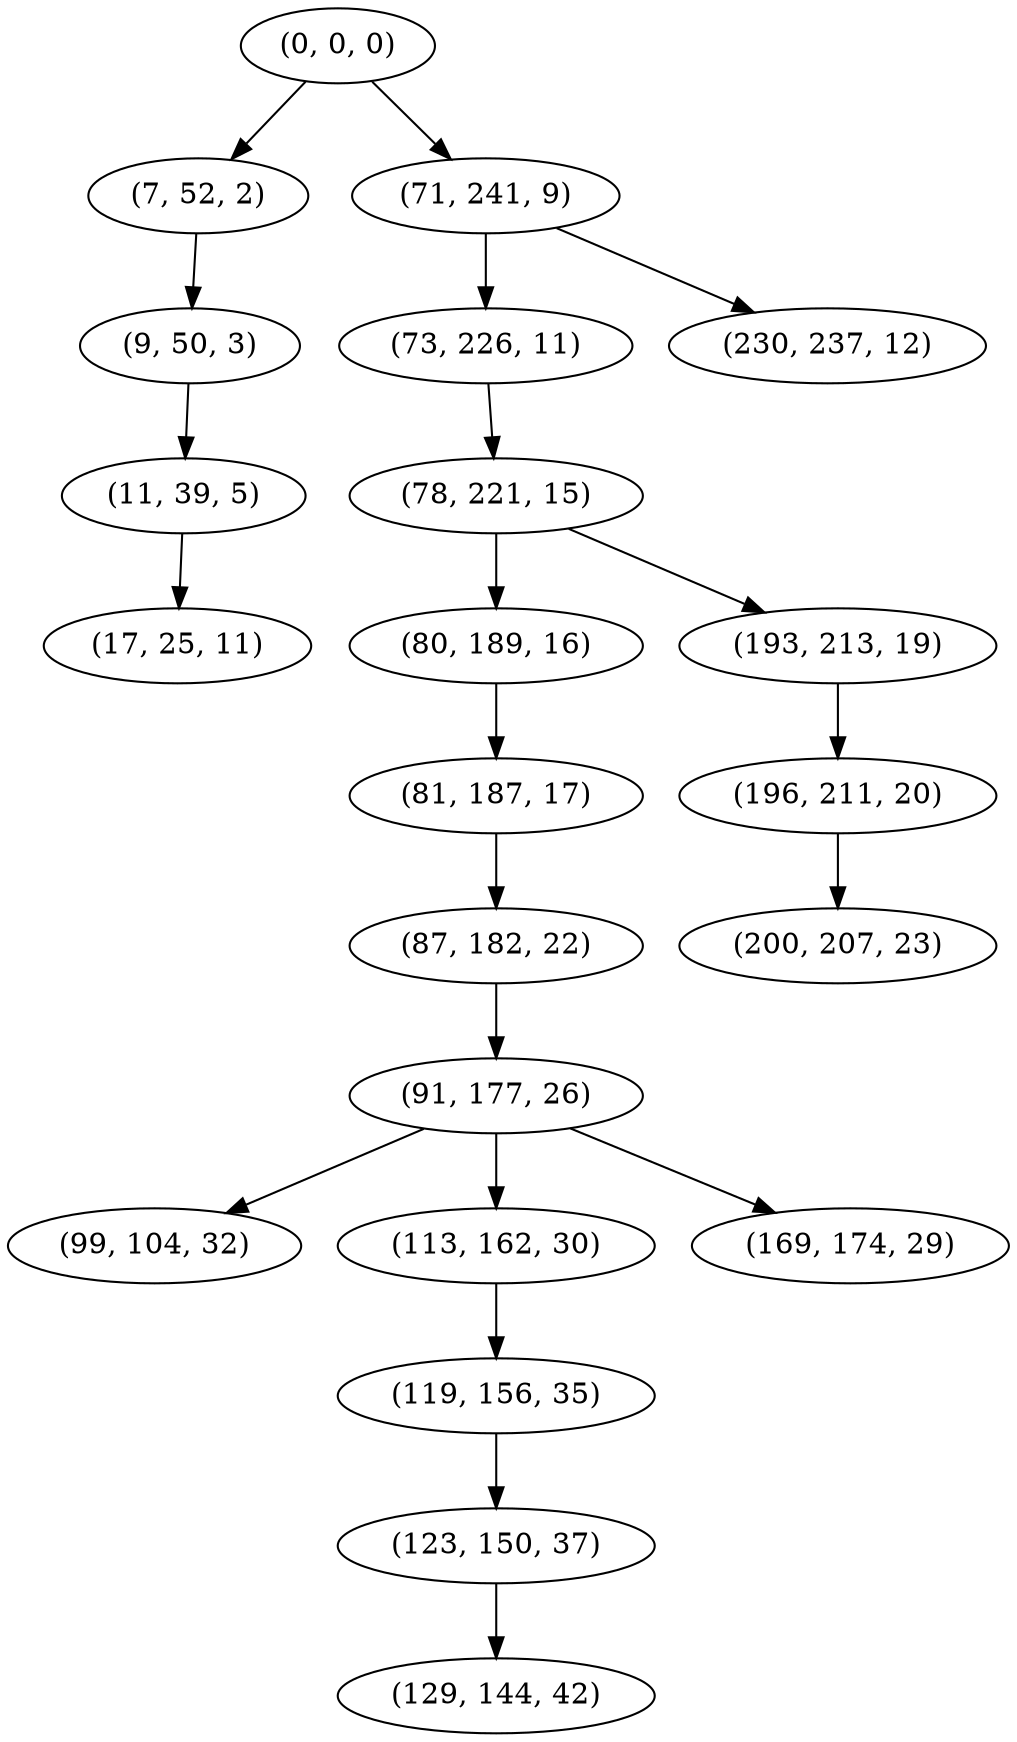 digraph tree {
    "(0, 0, 0)";
    "(7, 52, 2)";
    "(9, 50, 3)";
    "(11, 39, 5)";
    "(17, 25, 11)";
    "(71, 241, 9)";
    "(73, 226, 11)";
    "(78, 221, 15)";
    "(80, 189, 16)";
    "(81, 187, 17)";
    "(87, 182, 22)";
    "(91, 177, 26)";
    "(99, 104, 32)";
    "(113, 162, 30)";
    "(119, 156, 35)";
    "(123, 150, 37)";
    "(129, 144, 42)";
    "(169, 174, 29)";
    "(193, 213, 19)";
    "(196, 211, 20)";
    "(200, 207, 23)";
    "(230, 237, 12)";
    "(0, 0, 0)" -> "(7, 52, 2)";
    "(0, 0, 0)" -> "(71, 241, 9)";
    "(7, 52, 2)" -> "(9, 50, 3)";
    "(9, 50, 3)" -> "(11, 39, 5)";
    "(11, 39, 5)" -> "(17, 25, 11)";
    "(71, 241, 9)" -> "(73, 226, 11)";
    "(71, 241, 9)" -> "(230, 237, 12)";
    "(73, 226, 11)" -> "(78, 221, 15)";
    "(78, 221, 15)" -> "(80, 189, 16)";
    "(78, 221, 15)" -> "(193, 213, 19)";
    "(80, 189, 16)" -> "(81, 187, 17)";
    "(81, 187, 17)" -> "(87, 182, 22)";
    "(87, 182, 22)" -> "(91, 177, 26)";
    "(91, 177, 26)" -> "(99, 104, 32)";
    "(91, 177, 26)" -> "(113, 162, 30)";
    "(91, 177, 26)" -> "(169, 174, 29)";
    "(113, 162, 30)" -> "(119, 156, 35)";
    "(119, 156, 35)" -> "(123, 150, 37)";
    "(123, 150, 37)" -> "(129, 144, 42)";
    "(193, 213, 19)" -> "(196, 211, 20)";
    "(196, 211, 20)" -> "(200, 207, 23)";
}

